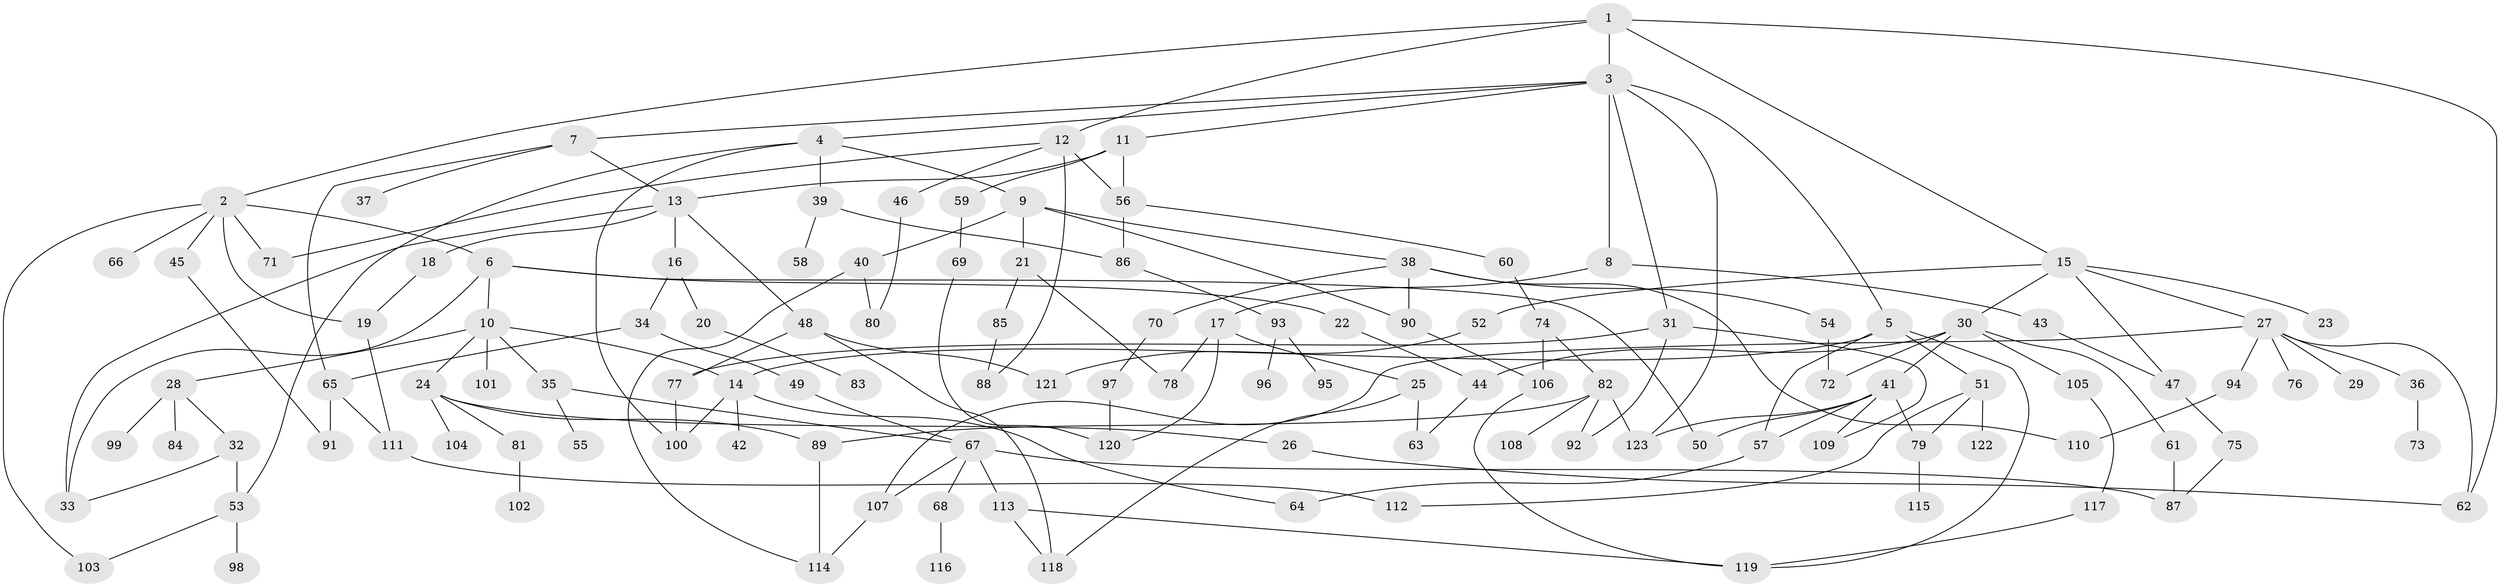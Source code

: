 // Generated by graph-tools (version 1.1) at 2025/34/03/09/25 02:34:05]
// undirected, 123 vertices, 174 edges
graph export_dot {
graph [start="1"]
  node [color=gray90,style=filled];
  1;
  2;
  3;
  4;
  5;
  6;
  7;
  8;
  9;
  10;
  11;
  12;
  13;
  14;
  15;
  16;
  17;
  18;
  19;
  20;
  21;
  22;
  23;
  24;
  25;
  26;
  27;
  28;
  29;
  30;
  31;
  32;
  33;
  34;
  35;
  36;
  37;
  38;
  39;
  40;
  41;
  42;
  43;
  44;
  45;
  46;
  47;
  48;
  49;
  50;
  51;
  52;
  53;
  54;
  55;
  56;
  57;
  58;
  59;
  60;
  61;
  62;
  63;
  64;
  65;
  66;
  67;
  68;
  69;
  70;
  71;
  72;
  73;
  74;
  75;
  76;
  77;
  78;
  79;
  80;
  81;
  82;
  83;
  84;
  85;
  86;
  87;
  88;
  89;
  90;
  91;
  92;
  93;
  94;
  95;
  96;
  97;
  98;
  99;
  100;
  101;
  102;
  103;
  104;
  105;
  106;
  107;
  108;
  109;
  110;
  111;
  112;
  113;
  114;
  115;
  116;
  117;
  118;
  119;
  120;
  121;
  122;
  123;
  1 -- 2;
  1 -- 3;
  1 -- 12;
  1 -- 15;
  1 -- 62;
  2 -- 6;
  2 -- 45;
  2 -- 66;
  2 -- 19;
  2 -- 71;
  2 -- 103;
  3 -- 4;
  3 -- 5;
  3 -- 7;
  3 -- 8;
  3 -- 11;
  3 -- 31;
  3 -- 123;
  4 -- 9;
  4 -- 39;
  4 -- 53;
  4 -- 100;
  5 -- 51;
  5 -- 119;
  5 -- 57;
  5 -- 14;
  6 -- 10;
  6 -- 22;
  6 -- 33;
  6 -- 50;
  7 -- 37;
  7 -- 65;
  7 -- 13;
  8 -- 17;
  8 -- 43;
  9 -- 21;
  9 -- 38;
  9 -- 40;
  9 -- 90;
  10 -- 14;
  10 -- 24;
  10 -- 28;
  10 -- 35;
  10 -- 101;
  11 -- 13;
  11 -- 56;
  11 -- 59;
  12 -- 46;
  12 -- 71;
  12 -- 88;
  12 -- 56;
  13 -- 16;
  13 -- 18;
  13 -- 48;
  13 -- 33;
  14 -- 42;
  14 -- 64;
  14 -- 100;
  15 -- 23;
  15 -- 27;
  15 -- 30;
  15 -- 52;
  15 -- 47;
  16 -- 20;
  16 -- 34;
  17 -- 25;
  17 -- 120;
  17 -- 78;
  18 -- 19;
  19 -- 111;
  20 -- 83;
  21 -- 78;
  21 -- 85;
  22 -- 44;
  24 -- 26;
  24 -- 81;
  24 -- 104;
  24 -- 89;
  25 -- 63;
  25 -- 118;
  26 -- 62;
  27 -- 29;
  27 -- 36;
  27 -- 62;
  27 -- 76;
  27 -- 94;
  27 -- 107;
  28 -- 32;
  28 -- 84;
  28 -- 99;
  30 -- 41;
  30 -- 61;
  30 -- 72;
  30 -- 105;
  30 -- 44;
  31 -- 109;
  31 -- 77;
  31 -- 92;
  32 -- 53;
  32 -- 33;
  34 -- 49;
  34 -- 65;
  35 -- 55;
  35 -- 67;
  36 -- 73;
  38 -- 54;
  38 -- 70;
  38 -- 110;
  38 -- 90;
  39 -- 58;
  39 -- 86;
  40 -- 80;
  40 -- 114;
  41 -- 50;
  41 -- 57;
  41 -- 79;
  41 -- 123;
  41 -- 109;
  43 -- 47;
  44 -- 63;
  45 -- 91;
  46 -- 80;
  47 -- 75;
  48 -- 77;
  48 -- 121;
  48 -- 118;
  49 -- 67;
  51 -- 79;
  51 -- 112;
  51 -- 122;
  52 -- 121;
  53 -- 98;
  53 -- 103;
  54 -- 72;
  56 -- 60;
  56 -- 86;
  57 -- 64;
  59 -- 69;
  60 -- 74;
  61 -- 87;
  65 -- 91;
  65 -- 111;
  67 -- 68;
  67 -- 107;
  67 -- 113;
  67 -- 87;
  68 -- 116;
  69 -- 120;
  70 -- 97;
  74 -- 82;
  74 -- 106;
  75 -- 87;
  77 -- 100;
  79 -- 115;
  81 -- 102;
  82 -- 89;
  82 -- 92;
  82 -- 108;
  82 -- 123;
  85 -- 88;
  86 -- 93;
  89 -- 114;
  90 -- 106;
  93 -- 95;
  93 -- 96;
  94 -- 110;
  97 -- 120;
  105 -- 117;
  106 -- 119;
  107 -- 114;
  111 -- 112;
  113 -- 118;
  113 -- 119;
  117 -- 119;
}
